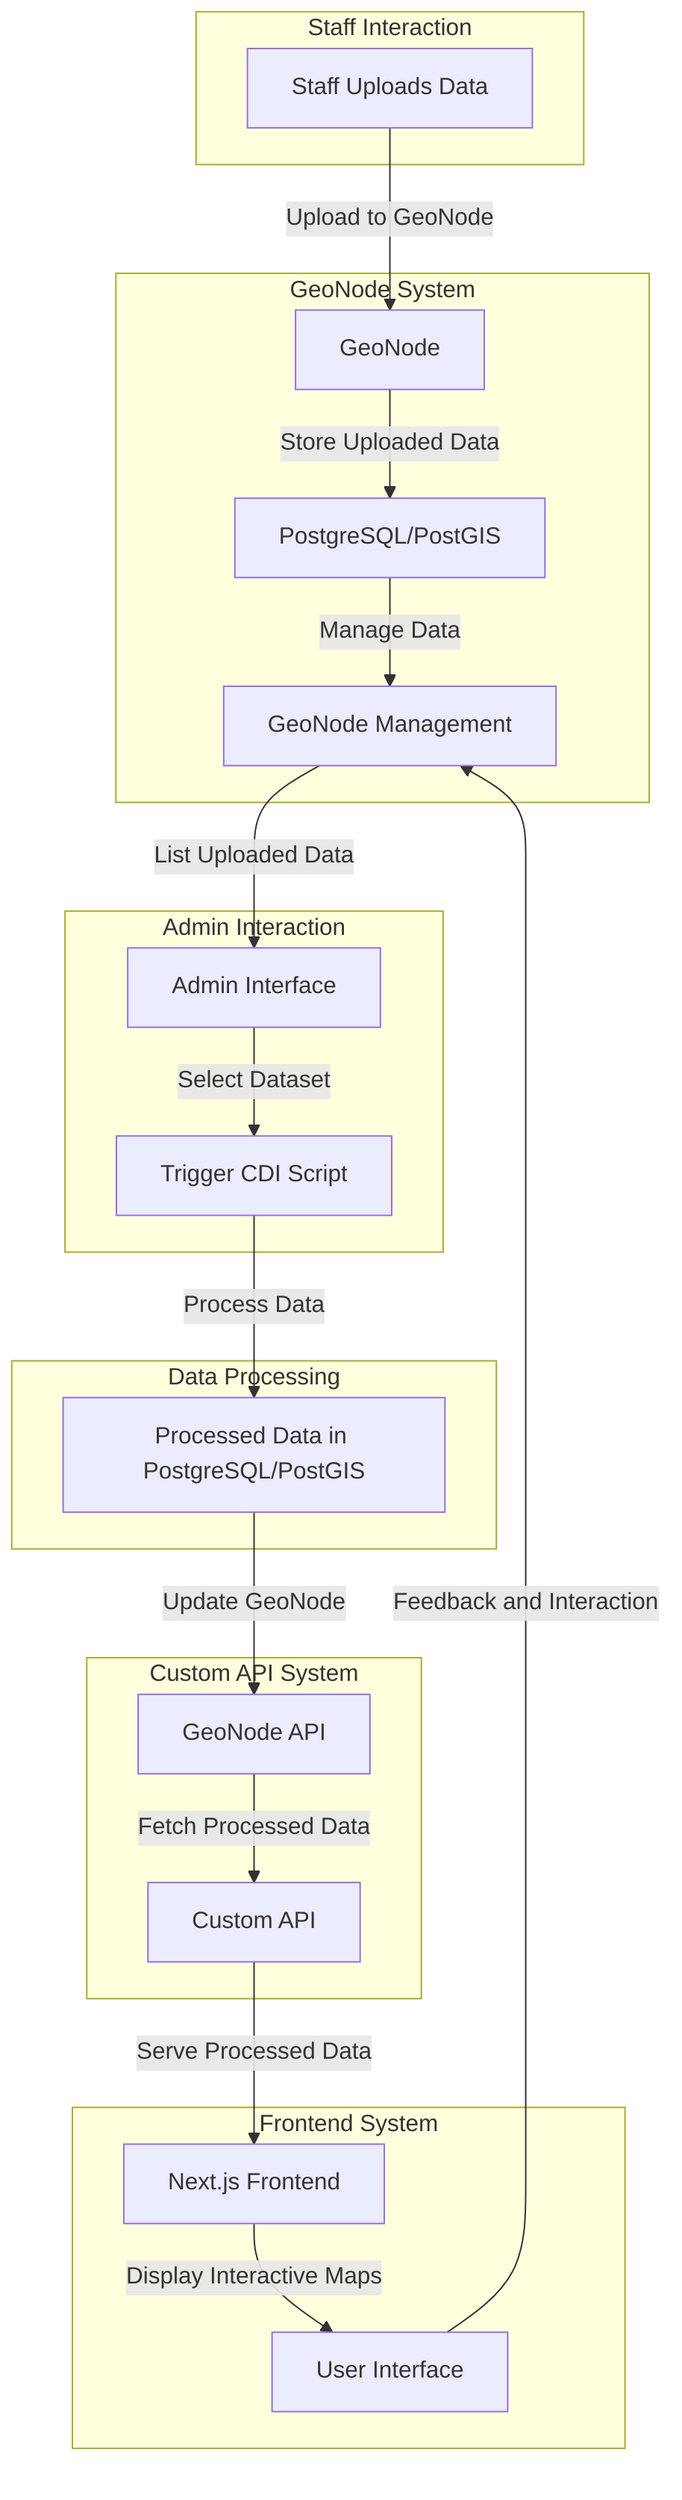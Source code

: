 graph TD
    subgraph Staff Interaction
        A[Staff Uploads Data]
    end

    subgraph GeoNode System
        B[GeoNode]
        C[PostgreSQL/PostGIS]
        D[GeoNode Management]
        B -->|Store Uploaded Data| C
        C -->|Manage Data| D
    end

    subgraph Admin Interaction
        E[Admin Interface]
        E -->|Select Dataset| F[Trigger CDI Script]
    end

    subgraph Data Processing
        F[Trigger CDI Script]
        F -->|Process Data| G[Processed Data in PostgreSQL/PostGIS]
    end

    subgraph Custom API System
        H[GeoNode API]
        I[Custom API]
        G -->|Update GeoNode| H
        H -->|Fetch Processed Data| I
    end

    subgraph Frontend System
        J[Next.js Frontend]
        K[User Interface]
        I -->|Serve Processed Data| J
        J -->|Display Interactive Maps| K
    end

    A -->|Upload to GeoNode| B
    D -->|List Uploaded Data| E
    K -->|Feedback and Interaction| D